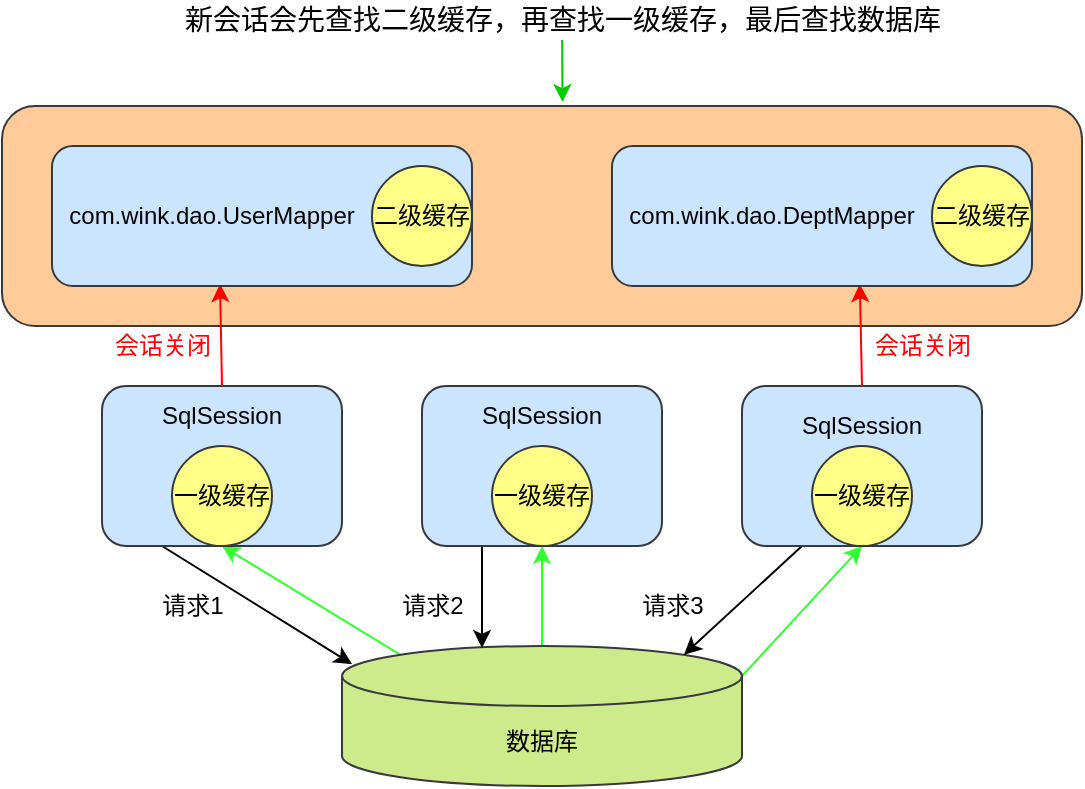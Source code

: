 <mxfile version="16.5.3" type="github">
  <diagram id="aE3KeAXCjtRjzj1fttQv" name="第 1 页">
    <mxGraphModel dx="949" dy="633" grid="0" gridSize="10" guides="1" tooltips="1" connect="1" arrows="1" fold="1" page="1" pageScale="1" pageWidth="827" pageHeight="1169" math="0" shadow="0">
      <root>
        <mxCell id="0" />
        <mxCell id="1" parent="0" />
        <mxCell id="qA26B9ss1q_fTnFmii6e-31" value="" style="rounded=1;whiteSpace=wrap;html=1;fillColor=#ffcc99;strokeColor=#36393d;" vertex="1" parent="1">
          <mxGeometry x="120" y="150" width="540" height="110" as="geometry" />
        </mxCell>
        <mxCell id="qA26B9ss1q_fTnFmii6e-12" style="rounded=0;orthogonalLoop=1;jettySize=auto;html=1;exitX=0.145;exitY=0;exitDx=0;exitDy=4.35;exitPerimeter=0;entryX=0.5;entryY=1;entryDx=0;entryDy=0;strokeColor=#33FF33;" edge="1" parent="1" source="qA26B9ss1q_fTnFmii6e-1" target="qA26B9ss1q_fTnFmii6e-3">
          <mxGeometry relative="1" as="geometry" />
        </mxCell>
        <mxCell id="qA26B9ss1q_fTnFmii6e-14" style="edgeStyle=none;rounded=0;orthogonalLoop=1;jettySize=auto;html=1;exitX=0.5;exitY=0;exitDx=0;exitDy=0;exitPerimeter=0;entryX=0.5;entryY=1;entryDx=0;entryDy=0;strokeColor=#33FF33;" edge="1" parent="1" source="qA26B9ss1q_fTnFmii6e-1" target="qA26B9ss1q_fTnFmii6e-6">
          <mxGeometry relative="1" as="geometry" />
        </mxCell>
        <mxCell id="qA26B9ss1q_fTnFmii6e-23" style="edgeStyle=none;rounded=0;orthogonalLoop=1;jettySize=auto;html=1;exitX=1;exitY=0;exitDx=0;exitDy=15;exitPerimeter=0;entryX=0.5;entryY=1;entryDx=0;entryDy=0;strokeColor=#33FF33;" edge="1" parent="1" source="qA26B9ss1q_fTnFmii6e-1" target="qA26B9ss1q_fTnFmii6e-9">
          <mxGeometry relative="1" as="geometry" />
        </mxCell>
        <mxCell id="qA26B9ss1q_fTnFmii6e-1" value="数据库" style="shape=cylinder3;whiteSpace=wrap;html=1;boundedLbl=1;backgroundOutline=1;size=15;fillColor=#cdeb8b;strokeColor=#36393d;" vertex="1" parent="1">
          <mxGeometry x="290" y="420" width="200" height="70" as="geometry" />
        </mxCell>
        <mxCell id="qA26B9ss1q_fTnFmii6e-16" style="edgeStyle=none;rounded=0;orthogonalLoop=1;jettySize=auto;html=1;exitX=0.25;exitY=1;exitDx=0;exitDy=0;entryX=0.025;entryY=0.129;entryDx=0;entryDy=0;entryPerimeter=0;strokeColor=#000000;" edge="1" parent="1" source="qA26B9ss1q_fTnFmii6e-2" target="qA26B9ss1q_fTnFmii6e-1">
          <mxGeometry relative="1" as="geometry" />
        </mxCell>
        <mxCell id="qA26B9ss1q_fTnFmii6e-2" value="" style="rounded=1;whiteSpace=wrap;html=1;align=center;fillColor=#cce5ff;strokeColor=#36393d;" vertex="1" parent="1">
          <mxGeometry x="170" y="290" width="120" height="80" as="geometry" />
        </mxCell>
        <mxCell id="qA26B9ss1q_fTnFmii6e-3" value="一级缓存" style="ellipse;whiteSpace=wrap;html=1;fillColor=#ffff88;strokeColor=#36393d;" vertex="1" parent="1">
          <mxGeometry x="205" y="320" width="50" height="50" as="geometry" />
        </mxCell>
        <mxCell id="qA26B9ss1q_fTnFmii6e-32" style="edgeStyle=none;rounded=0;orthogonalLoop=1;jettySize=auto;html=1;exitX=0.5;exitY=0;exitDx=0;exitDy=0;entryX=0.4;entryY=0.986;entryDx=0;entryDy=0;entryPerimeter=0;strokeColor=#FF0000;" edge="1" parent="1" source="qA26B9ss1q_fTnFmii6e-4" target="qA26B9ss1q_fTnFmii6e-25">
          <mxGeometry relative="1" as="geometry" />
        </mxCell>
        <mxCell id="qA26B9ss1q_fTnFmii6e-4" value="SqlSession" style="text;html=1;strokeColor=none;fillColor=none;align=center;verticalAlign=middle;whiteSpace=wrap;rounded=0;" vertex="1" parent="1">
          <mxGeometry x="200" y="290" width="60" height="30" as="geometry" />
        </mxCell>
        <mxCell id="qA26B9ss1q_fTnFmii6e-18" style="edgeStyle=none;rounded=0;orthogonalLoop=1;jettySize=auto;html=1;exitX=0.25;exitY=1;exitDx=0;exitDy=0;entryX=0.35;entryY=0.014;entryDx=0;entryDy=0;entryPerimeter=0;strokeColor=#000000;" edge="1" parent="1" source="qA26B9ss1q_fTnFmii6e-5" target="qA26B9ss1q_fTnFmii6e-1">
          <mxGeometry relative="1" as="geometry" />
        </mxCell>
        <mxCell id="qA26B9ss1q_fTnFmii6e-5" value="" style="rounded=1;whiteSpace=wrap;html=1;align=center;fillColor=#cce5ff;strokeColor=#36393d;" vertex="1" parent="1">
          <mxGeometry x="330" y="290" width="120" height="80" as="geometry" />
        </mxCell>
        <mxCell id="qA26B9ss1q_fTnFmii6e-6" value="一级缓存" style="ellipse;whiteSpace=wrap;html=1;fillColor=#ffff88;strokeColor=#36393d;" vertex="1" parent="1">
          <mxGeometry x="365" y="320" width="50" height="50" as="geometry" />
        </mxCell>
        <mxCell id="qA26B9ss1q_fTnFmii6e-7" value="SqlSession" style="text;html=1;strokeColor=none;fillColor=none;align=center;verticalAlign=middle;whiteSpace=wrap;rounded=0;" vertex="1" parent="1">
          <mxGeometry x="360" y="290" width="60" height="30" as="geometry" />
        </mxCell>
        <mxCell id="qA26B9ss1q_fTnFmii6e-22" style="edgeStyle=none;rounded=0;orthogonalLoop=1;jettySize=auto;html=1;exitX=0.25;exitY=1;exitDx=0;exitDy=0;entryX=0.855;entryY=0;entryDx=0;entryDy=4.35;entryPerimeter=0;strokeColor=#000000;" edge="1" parent="1" source="qA26B9ss1q_fTnFmii6e-8" target="qA26B9ss1q_fTnFmii6e-1">
          <mxGeometry relative="1" as="geometry" />
        </mxCell>
        <mxCell id="qA26B9ss1q_fTnFmii6e-8" value="" style="rounded=1;whiteSpace=wrap;html=1;align=center;fillColor=#cce5ff;strokeColor=#36393d;" vertex="1" parent="1">
          <mxGeometry x="490" y="290" width="120" height="80" as="geometry" />
        </mxCell>
        <mxCell id="qA26B9ss1q_fTnFmii6e-9" value="一级缓存" style="ellipse;whiteSpace=wrap;html=1;fillColor=#ffff88;strokeColor=#36393d;" vertex="1" parent="1">
          <mxGeometry x="525" y="320" width="50" height="50" as="geometry" />
        </mxCell>
        <mxCell id="qA26B9ss1q_fTnFmii6e-33" style="edgeStyle=none;rounded=0;orthogonalLoop=1;jettySize=auto;html=1;exitX=0.5;exitY=0;exitDx=0;exitDy=0;entryX=0.59;entryY=0.986;entryDx=0;entryDy=0;entryPerimeter=0;strokeColor=#FF0000;" edge="1" parent="1" source="qA26B9ss1q_fTnFmii6e-10" target="qA26B9ss1q_fTnFmii6e-28">
          <mxGeometry relative="1" as="geometry" />
        </mxCell>
        <mxCell id="qA26B9ss1q_fTnFmii6e-10" value="SqlSession" style="text;html=1;strokeColor=none;fillColor=none;align=center;verticalAlign=middle;whiteSpace=wrap;rounded=0;" vertex="1" parent="1">
          <mxGeometry x="520" y="290" width="60" height="40" as="geometry" />
        </mxCell>
        <mxCell id="qA26B9ss1q_fTnFmii6e-17" value="请求1" style="text;html=1;align=center;verticalAlign=middle;resizable=0;points=[];autosize=1;strokeColor=none;fillColor=none;" vertex="1" parent="1">
          <mxGeometry x="190" y="390" width="50" height="20" as="geometry" />
        </mxCell>
        <mxCell id="qA26B9ss1q_fTnFmii6e-20" value="请求2" style="text;html=1;align=center;verticalAlign=middle;resizable=0;points=[];autosize=1;strokeColor=none;fillColor=none;" vertex="1" parent="1">
          <mxGeometry x="310" y="390" width="50" height="20" as="geometry" />
        </mxCell>
        <mxCell id="qA26B9ss1q_fTnFmii6e-24" value="请求3" style="text;html=1;align=center;verticalAlign=middle;resizable=0;points=[];autosize=1;strokeColor=none;fillColor=none;" vertex="1" parent="1">
          <mxGeometry x="430" y="390" width="50" height="20" as="geometry" />
        </mxCell>
        <mxCell id="qA26B9ss1q_fTnFmii6e-25" value="" style="rounded=1;whiteSpace=wrap;html=1;fillColor=#cce5ff;strokeColor=#36393d;" vertex="1" parent="1">
          <mxGeometry x="145" y="170" width="210" height="70" as="geometry" />
        </mxCell>
        <mxCell id="qA26B9ss1q_fTnFmii6e-26" value="二级缓存" style="ellipse;whiteSpace=wrap;html=1;fillColor=#ffff88;strokeColor=#36393d;" vertex="1" parent="1">
          <mxGeometry x="305" y="180" width="50" height="50" as="geometry" />
        </mxCell>
        <mxCell id="qA26B9ss1q_fTnFmii6e-27" value="com.wink.dao.UserMapper" style="text;html=1;strokeColor=none;fillColor=none;align=center;verticalAlign=middle;whiteSpace=wrap;rounded=0;" vertex="1" parent="1">
          <mxGeometry x="195" y="190" width="60" height="30" as="geometry" />
        </mxCell>
        <mxCell id="qA26B9ss1q_fTnFmii6e-28" value="" style="rounded=1;whiteSpace=wrap;html=1;fillColor=#cce5ff;strokeColor=#36393d;" vertex="1" parent="1">
          <mxGeometry x="425" y="170" width="210" height="70" as="geometry" />
        </mxCell>
        <mxCell id="qA26B9ss1q_fTnFmii6e-29" value="二级缓存" style="ellipse;whiteSpace=wrap;html=1;fillColor=#ffff88;strokeColor=#36393d;" vertex="1" parent="1">
          <mxGeometry x="585" y="180" width="50" height="50" as="geometry" />
        </mxCell>
        <mxCell id="qA26B9ss1q_fTnFmii6e-30" value="com.wink.dao.DeptMapper" style="text;html=1;strokeColor=none;fillColor=none;align=center;verticalAlign=middle;whiteSpace=wrap;rounded=0;" vertex="1" parent="1">
          <mxGeometry x="475" y="190" width="60" height="30" as="geometry" />
        </mxCell>
        <mxCell id="qA26B9ss1q_fTnFmii6e-34" value="&lt;font color=&quot;#ff0000&quot;&gt;会话关闭&lt;/font&gt;" style="text;html=1;align=center;verticalAlign=middle;resizable=0;points=[];autosize=1;strokeColor=none;fillColor=none;" vertex="1" parent="1">
          <mxGeometry x="170" y="260" width="60" height="20" as="geometry" />
        </mxCell>
        <mxCell id="qA26B9ss1q_fTnFmii6e-35" value="&lt;font color=&quot;#ff0000&quot;&gt;会话关闭&lt;/font&gt;" style="text;html=1;align=center;verticalAlign=middle;resizable=0;points=[];autosize=1;strokeColor=none;fillColor=none;" vertex="1" parent="1">
          <mxGeometry x="550" y="260" width="60" height="20" as="geometry" />
        </mxCell>
        <mxCell id="qA26B9ss1q_fTnFmii6e-38" style="edgeStyle=none;rounded=1;orthogonalLoop=1;jettySize=auto;html=1;entryX=0.519;entryY=-0.018;entryDx=0;entryDy=0;entryPerimeter=0;fontSize=14;fontColor=#000000;strokeColor=#00CC00;" edge="1" parent="1" source="qA26B9ss1q_fTnFmii6e-36" target="qA26B9ss1q_fTnFmii6e-31">
          <mxGeometry relative="1" as="geometry" />
        </mxCell>
        <mxCell id="qA26B9ss1q_fTnFmii6e-36" value="&lt;font color=&quot;#000000&quot; style=&quot;font-size: 14px&quot;&gt;新会话会先查找二级缓存，再查找一级缓存，最后查找数据库&lt;/font&gt;" style="text;html=1;align=center;verticalAlign=middle;resizable=0;points=[];autosize=1;strokeColor=none;fillColor=none;fontColor=#FF0000;" vertex="1" parent="1">
          <mxGeometry x="205" y="97" width="390" height="20" as="geometry" />
        </mxCell>
      </root>
    </mxGraphModel>
  </diagram>
</mxfile>
